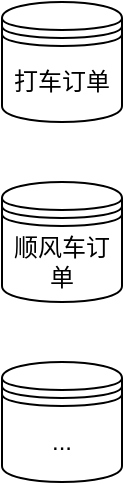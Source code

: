 <mxfile version="24.9.0">
  <diagram name="第 1 页" id="ljqJnMd4tAoq8gkYt9_l">
    <mxGraphModel dx="1194" dy="731" grid="1" gridSize="10" guides="1" tooltips="1" connect="1" arrows="1" fold="1" page="1" pageScale="1" pageWidth="827" pageHeight="1169" math="0" shadow="0">
      <root>
        <mxCell id="0" />
        <mxCell id="1" parent="0" />
        <mxCell id="-XVkC3dEDmF10gojKpt2-1" value="打车订单" style="shape=datastore;whiteSpace=wrap;html=1;" vertex="1" parent="1">
          <mxGeometry x="70" y="190" width="60" height="60" as="geometry" />
        </mxCell>
        <mxCell id="-XVkC3dEDmF10gojKpt2-2" value="顺风车订单" style="shape=datastore;whiteSpace=wrap;html=1;" vertex="1" parent="1">
          <mxGeometry x="70" y="280" width="60" height="60" as="geometry" />
        </mxCell>
        <mxCell id="-XVkC3dEDmF10gojKpt2-3" value="..." style="shape=datastore;whiteSpace=wrap;html=1;" vertex="1" parent="1">
          <mxGeometry x="70" y="370" width="60" height="60" as="geometry" />
        </mxCell>
      </root>
    </mxGraphModel>
  </diagram>
</mxfile>
